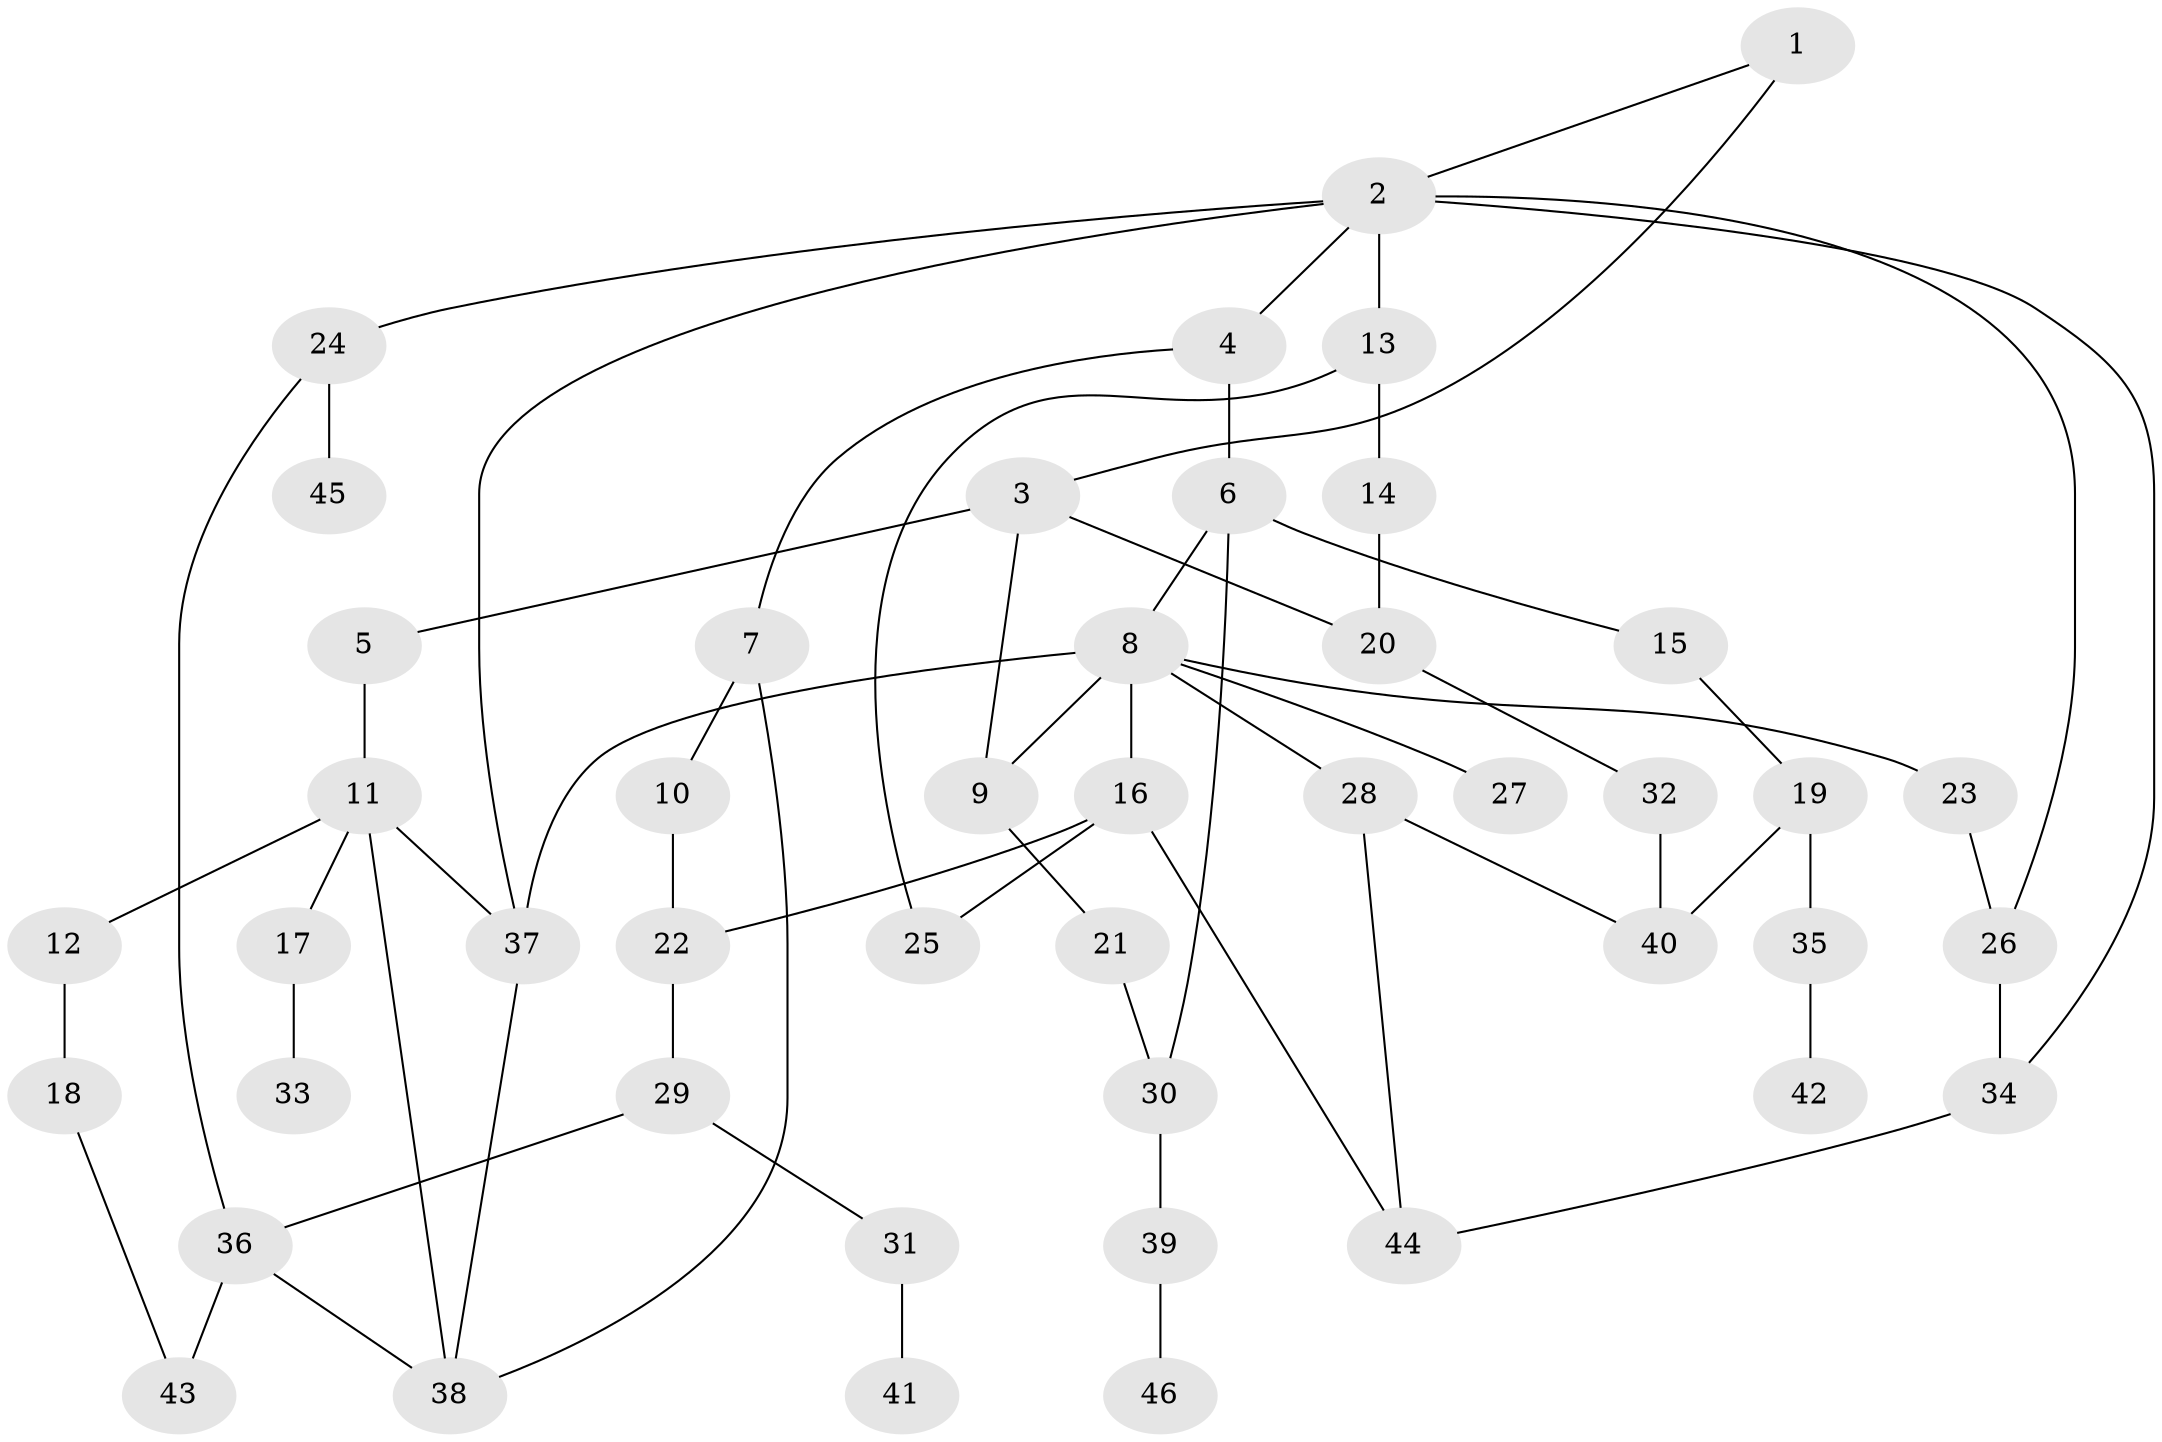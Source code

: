 // original degree distribution, {3: 0.24175824175824176, 7: 0.02197802197802198, 4: 0.13186813186813187, 2: 0.21978021978021978, 1: 0.3516483516483517, 5: 0.02197802197802198, 6: 0.01098901098901099}
// Generated by graph-tools (version 1.1) at 2025/34/03/09/25 02:34:09]
// undirected, 46 vertices, 63 edges
graph export_dot {
graph [start="1"]
  node [color=gray90,style=filled];
  1;
  2;
  3;
  4;
  5;
  6;
  7;
  8;
  9;
  10;
  11;
  12;
  13;
  14;
  15;
  16;
  17;
  18;
  19;
  20;
  21;
  22;
  23;
  24;
  25;
  26;
  27;
  28;
  29;
  30;
  31;
  32;
  33;
  34;
  35;
  36;
  37;
  38;
  39;
  40;
  41;
  42;
  43;
  44;
  45;
  46;
  1 -- 2 [weight=1.0];
  1 -- 3 [weight=1.0];
  2 -- 4 [weight=1.0];
  2 -- 13 [weight=1.0];
  2 -- 24 [weight=1.0];
  2 -- 26 [weight=1.0];
  2 -- 34 [weight=1.0];
  2 -- 37 [weight=1.0];
  3 -- 5 [weight=1.0];
  3 -- 9 [weight=1.0];
  3 -- 20 [weight=1.0];
  4 -- 6 [weight=1.0];
  4 -- 7 [weight=1.0];
  5 -- 11 [weight=1.0];
  6 -- 8 [weight=1.0];
  6 -- 15 [weight=1.0];
  6 -- 30 [weight=1.0];
  7 -- 10 [weight=1.0];
  7 -- 38 [weight=1.0];
  8 -- 9 [weight=1.0];
  8 -- 16 [weight=1.0];
  8 -- 23 [weight=1.0];
  8 -- 27 [weight=1.0];
  8 -- 28 [weight=1.0];
  8 -- 37 [weight=1.0];
  9 -- 21 [weight=1.0];
  10 -- 22 [weight=1.0];
  11 -- 12 [weight=1.0];
  11 -- 17 [weight=1.0];
  11 -- 37 [weight=1.0];
  11 -- 38 [weight=1.0];
  12 -- 18 [weight=4.0];
  13 -- 14 [weight=1.0];
  13 -- 25 [weight=1.0];
  14 -- 20 [weight=1.0];
  15 -- 19 [weight=1.0];
  16 -- 22 [weight=1.0];
  16 -- 25 [weight=1.0];
  16 -- 44 [weight=1.0];
  17 -- 33 [weight=1.0];
  18 -- 43 [weight=1.0];
  19 -- 35 [weight=1.0];
  19 -- 40 [weight=2.0];
  20 -- 32 [weight=1.0];
  21 -- 30 [weight=1.0];
  22 -- 29 [weight=1.0];
  23 -- 26 [weight=1.0];
  24 -- 36 [weight=1.0];
  24 -- 45 [weight=1.0];
  26 -- 34 [weight=1.0];
  28 -- 40 [weight=1.0];
  28 -- 44 [weight=1.0];
  29 -- 31 [weight=1.0];
  29 -- 36 [weight=1.0];
  30 -- 39 [weight=1.0];
  31 -- 41 [weight=1.0];
  32 -- 40 [weight=1.0];
  34 -- 44 [weight=1.0];
  35 -- 42 [weight=1.0];
  36 -- 38 [weight=1.0];
  36 -- 43 [weight=1.0];
  37 -- 38 [weight=1.0];
  39 -- 46 [weight=1.0];
}
